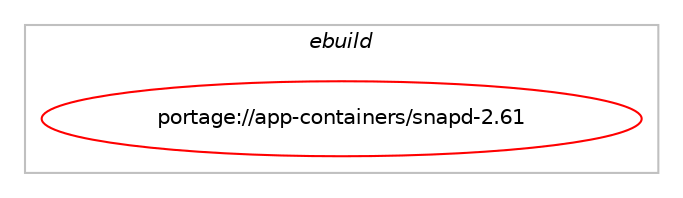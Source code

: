 digraph prolog {

# *************
# Graph options
# *************

newrank=true;
concentrate=true;
compound=true;
graph [rankdir=LR,fontname=Helvetica,fontsize=10,ranksep=1.5];#, ranksep=2.5, nodesep=0.2];
edge  [arrowhead=vee];
node  [fontname=Helvetica,fontsize=10];

# **********
# The ebuild
# **********

subgraph cluster_leftcol {
color=gray;
label=<<i>ebuild</i>>;
id [label="portage://app-containers/snapd-2.61", color=red, width=4, href="../app-containers/snapd-2.61.svg"];
}

# ****************
# The dependencies
# ****************

subgraph cluster_midcol {
color=gray;
label=<<i>dependencies</i>>;
subgraph cluster_compile {
fillcolor="#eeeeee";
style=filled;
label=<<i>compile</i>>;
# *** BEGIN UNKNOWN DEPENDENCY TYPE (TODO) ***
# id -> equal(use_conditional_group(positive,apparmor,portage://app-containers/snapd-2.61,[package_dependency(portage://app-containers/snapd-2.61,install,no,sec-policy,apparmor-profiles,none,[,,],[],[]),package_dependency(portage://app-containers/snapd-2.61,install,no,sys-apps,apparmor,none,[,,],any_same_slot,[])]))
# *** END UNKNOWN DEPENDENCY TYPE (TODO) ***

# *** BEGIN UNKNOWN DEPENDENCY TYPE (TODO) ***
# id -> equal(use_conditional_group(positive,systemd,portage://app-containers/snapd-2.61,[package_dependency(portage://app-containers/snapd-2.61,install,no,sys-apps,systemd,none,[,,],[],[])]))
# *** END UNKNOWN DEPENDENCY TYPE (TODO) ***

# *** BEGIN UNKNOWN DEPENDENCY TYPE (TODO) ***
# id -> equal(package_dependency(portage://app-containers/snapd-2.61,install,no,dev-libs,glib,none,[,,],[],[]))
# *** END UNKNOWN DEPENDENCY TYPE (TODO) ***

# *** BEGIN UNKNOWN DEPENDENCY TYPE (TODO) ***
# id -> equal(package_dependency(portage://app-containers/snapd-2.61,install,no,sys-fs,squashfs-tools,none,[,,],[],[use(enable(lzma),none),use(enable(lzo),none)]))
# *** END UNKNOWN DEPENDENCY TYPE (TODO) ***

# *** BEGIN UNKNOWN DEPENDENCY TYPE (TODO) ***
# id -> equal(package_dependency(portage://app-containers/snapd-2.61,install,no,sys-libs,libcap,none,[,,],any_same_slot,[]))
# *** END UNKNOWN DEPENDENCY TYPE (TODO) ***

# *** BEGIN UNKNOWN DEPENDENCY TYPE (TODO) ***
# id -> equal(package_dependency(portage://app-containers/snapd-2.61,install,no,sys-libs,libseccomp,none,[,,],any_same_slot,[]))
# *** END UNKNOWN DEPENDENCY TYPE (TODO) ***

# *** BEGIN UNKNOWN DEPENDENCY TYPE (TODO) ***
# id -> equal(package_dependency(portage://app-containers/snapd-2.61,install,no,virtual,libudev,none,[,,],[],[]))
# *** END UNKNOWN DEPENDENCY TYPE (TODO) ***

}
subgraph cluster_compileandrun {
fillcolor="#eeeeee";
style=filled;
label=<<i>compile and run</i>>;
}
subgraph cluster_run {
fillcolor="#eeeeee";
style=filled;
label=<<i>run</i>>;
# *** BEGIN UNKNOWN DEPENDENCY TYPE (TODO) ***
# id -> equal(use_conditional_group(positive,apparmor,portage://app-containers/snapd-2.61,[package_dependency(portage://app-containers/snapd-2.61,run,no,sec-policy,apparmor-profiles,none,[,,],[],[]),package_dependency(portage://app-containers/snapd-2.61,run,no,sys-apps,apparmor,none,[,,],any_same_slot,[])]))
# *** END UNKNOWN DEPENDENCY TYPE (TODO) ***

# *** BEGIN UNKNOWN DEPENDENCY TYPE (TODO) ***
# id -> equal(use_conditional_group(positive,systemd,portage://app-containers/snapd-2.61,[package_dependency(portage://app-containers/snapd-2.61,run,no,sys-apps,systemd,none,[,,],[],[])]))
# *** END UNKNOWN DEPENDENCY TYPE (TODO) ***

# *** BEGIN UNKNOWN DEPENDENCY TYPE (TODO) ***
# id -> equal(package_dependency(portage://app-containers/snapd-2.61,run,no,dev-libs,glib,none,[,,],[],[]))
# *** END UNKNOWN DEPENDENCY TYPE (TODO) ***

# *** BEGIN UNKNOWN DEPENDENCY TYPE (TODO) ***
# id -> equal(package_dependency(portage://app-containers/snapd-2.61,run,no,sys-fs,squashfs-tools,none,[,,],[],[use(enable(lzma),none),use(enable(lzo),none)]))
# *** END UNKNOWN DEPENDENCY TYPE (TODO) ***

# *** BEGIN UNKNOWN DEPENDENCY TYPE (TODO) ***
# id -> equal(package_dependency(portage://app-containers/snapd-2.61,run,no,sys-libs,libcap,none,[,,],any_same_slot,[]))
# *** END UNKNOWN DEPENDENCY TYPE (TODO) ***

# *** BEGIN UNKNOWN DEPENDENCY TYPE (TODO) ***
# id -> equal(package_dependency(portage://app-containers/snapd-2.61,run,no,sys-libs,libseccomp,none,[,,],any_same_slot,[]))
# *** END UNKNOWN DEPENDENCY TYPE (TODO) ***

# *** BEGIN UNKNOWN DEPENDENCY TYPE (TODO) ***
# id -> equal(package_dependency(portage://app-containers/snapd-2.61,run,no,virtual,libudev,none,[,,],[],[]))
# *** END UNKNOWN DEPENDENCY TYPE (TODO) ***

# *** BEGIN UNKNOWN DEPENDENCY TYPE (TODO) ***
# id -> equal(package_dependency(portage://app-containers/snapd-2.61,run,no,virtual,tmpfiles,none,[,,],[],[]))
# *** END UNKNOWN DEPENDENCY TYPE (TODO) ***

}
}

# **************
# The candidates
# **************

subgraph cluster_choices {
rank=same;
color=gray;
label=<<i>candidates</i>>;

}

}
